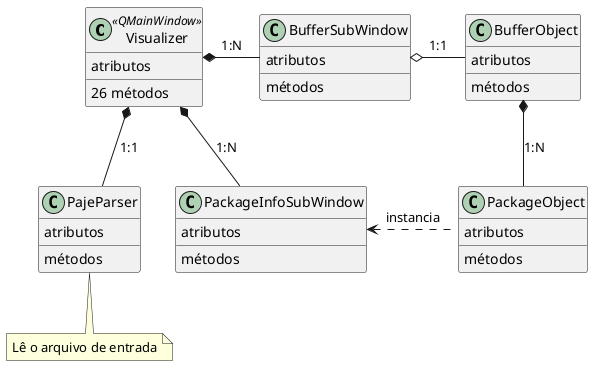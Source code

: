 @startuml VOrCS
class Visualizer<<QtWidgets.QMainWindow>> {
    {field} atributos
    {method} 26 métodos
}

class BufferSubWindow {
    {field} atributos
    {method} métodos
}

class BufferObject {
    {field} atributos
    {method} métodos
}

class PajeParser {
    {field} atributos
    {method} métodos
}

class PackageInfoSubWindow {
    {field} atributos
    {method} métodos
}

class PackageObject {
    {field} atributos
    {method} métodos
}

note "Lê o arquivo de entrada" as paje
PajeParser .. paje

class Visualizer <<QMainWindow>>
Visualizer *-- PajeParser: 1:1


Visualizer *- BufferSubWindow: 1:N
BufferSubWindow o- BufferObject: 1:1
BufferObject *-- PackageObject: 1:N

Visualizer *-- PackageInfoSubWindow: 1:N 
PackageInfoSubWindow <. PackageObject: instancia
@enduml